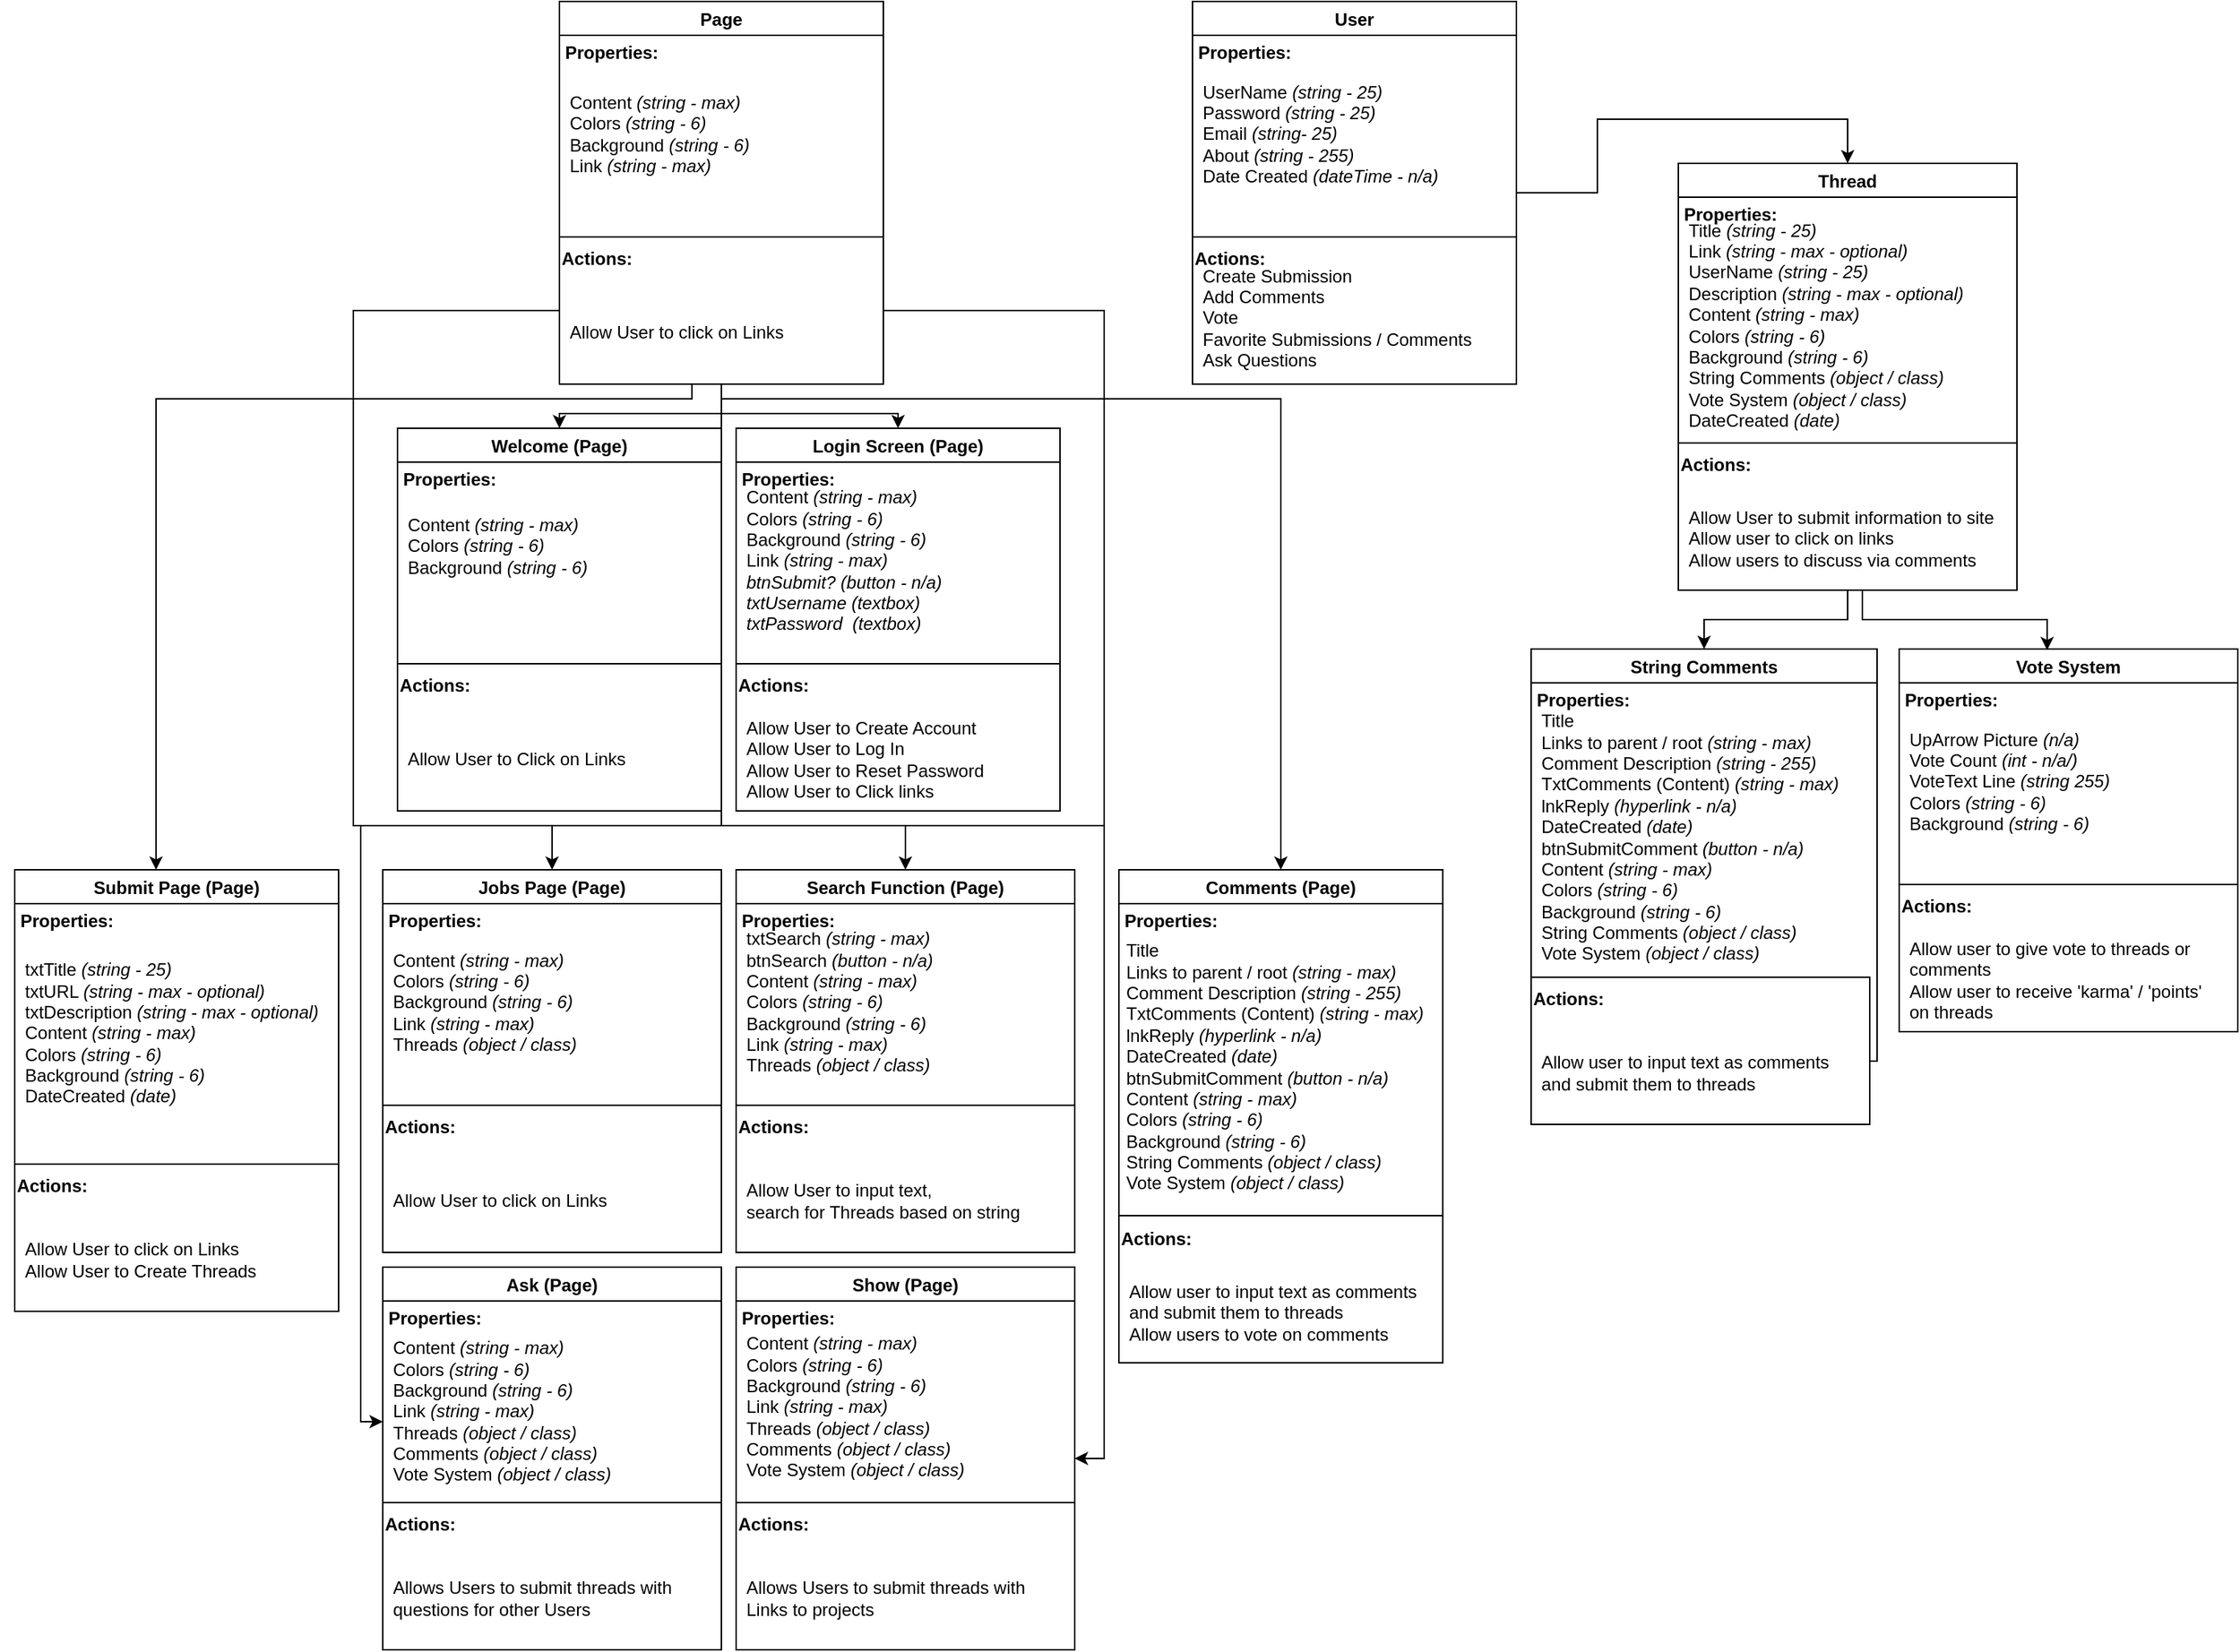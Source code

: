 <mxfile version="20.4.1" type="device"><diagram id="CEX_ewrPlaFSp2KM_Mpm" name="Page-1"><mxGraphModel dx="981" dy="538" grid="1" gridSize="10" guides="1" tooltips="1" connect="1" arrows="1" fold="1" page="1" pageScale="1" pageWidth="850" pageHeight="1100" math="0" shadow="0"><root><mxCell id="0"/><mxCell id="1" parent="0"/><mxCell id="YXh0E1ydnXAvaJM8lBKj-7" value="Welcome (Page)" style="swimlane;" parent="1" vertex="1"><mxGeometry x="330" y="310" width="220" height="260" as="geometry"/></mxCell><mxCell id="YXh0E1ydnXAvaJM8lBKj-8" value="" style="whiteSpace=wrap;html=1;" parent="YXh0E1ydnXAvaJM8lBKj-7" vertex="1"><mxGeometry y="160" width="220" height="100" as="geometry"/></mxCell><mxCell id="YXh0E1ydnXAvaJM8lBKj-9" value="&lt;b&gt;Properties:&lt;/b&gt;" style="text;html=1;align=center;verticalAlign=middle;resizable=0;points=[];autosize=1;strokeColor=none;fillColor=none;" parent="YXh0E1ydnXAvaJM8lBKj-7" vertex="1"><mxGeometry x="-10" y="20" width="90" height="30" as="geometry"/></mxCell><mxCell id="YXh0E1ydnXAvaJM8lBKj-10" value="&lt;b&gt;Actions:&lt;/b&gt;" style="text;html=1;align=center;verticalAlign=middle;resizable=0;points=[];autosize=1;strokeColor=none;fillColor=none;" parent="YXh0E1ydnXAvaJM8lBKj-7" vertex="1"><mxGeometry x="-10" y="160" width="70" height="30" as="geometry"/></mxCell><mxCell id="YXh0E1ydnXAvaJM8lBKj-11" value="&lt;div&gt;Content &lt;i&gt;(string - max)&lt;/i&gt;&lt;br&gt;&lt;/div&gt;&lt;div&gt;Colors &lt;i&gt;(string - 6)&lt;/i&gt;&lt;/div&gt;&lt;div&gt;Background &lt;i&gt;(string - 6)&lt;/i&gt;&lt;/div&gt;" style="text;html=1;align=left;verticalAlign=middle;resizable=0;points=[];autosize=1;strokeColor=none;fillColor=none;" parent="YXh0E1ydnXAvaJM8lBKj-7" vertex="1"><mxGeometry x="5" y="50" width="150" height="60" as="geometry"/></mxCell><mxCell id="YXh0E1ydnXAvaJM8lBKj-12" value="Allow User to Click on Links" style="text;html=1;align=left;verticalAlign=middle;resizable=0;points=[];autosize=1;strokeColor=none;fillColor=none;" parent="YXh0E1ydnXAvaJM8lBKj-7" vertex="1"><mxGeometry x="5" y="210" width="180" height="30" as="geometry"/></mxCell><mxCell id="YXh0E1ydnXAvaJM8lBKj-13" value="Login Screen (Page)" style="swimlane;" parent="1" vertex="1"><mxGeometry x="560" y="310" width="220" height="260" as="geometry"/></mxCell><mxCell id="YXh0E1ydnXAvaJM8lBKj-14" value="" style="whiteSpace=wrap;html=1;" parent="YXh0E1ydnXAvaJM8lBKj-13" vertex="1"><mxGeometry y="160" width="220" height="100" as="geometry"/></mxCell><mxCell id="YXh0E1ydnXAvaJM8lBKj-15" value="&lt;b&gt;Properties:&lt;/b&gt;" style="text;html=1;align=center;verticalAlign=middle;resizable=0;points=[];autosize=1;strokeColor=none;fillColor=none;" parent="YXh0E1ydnXAvaJM8lBKj-13" vertex="1"><mxGeometry x="-10" y="20" width="90" height="30" as="geometry"/></mxCell><mxCell id="YXh0E1ydnXAvaJM8lBKj-16" value="&lt;b&gt;Actions:&lt;/b&gt;" style="text;html=1;align=center;verticalAlign=middle;resizable=0;points=[];autosize=1;strokeColor=none;fillColor=none;" parent="YXh0E1ydnXAvaJM8lBKj-13" vertex="1"><mxGeometry x="-10" y="160" width="70" height="30" as="geometry"/></mxCell><mxCell id="YXh0E1ydnXAvaJM8lBKj-17" value="&lt;div&gt;Content &lt;i&gt;(string - max)&lt;/i&gt;&lt;br&gt;&lt;/div&gt;&lt;div&gt;Colors &lt;i&gt;(string - 6)&lt;/i&gt;&lt;/div&gt;&lt;div&gt;Background &lt;i&gt;(string - 6)&lt;/i&gt;&lt;/div&gt;&lt;div&gt;Link &lt;i&gt;(string - max)&lt;/i&gt;&lt;/div&gt;&lt;div&gt;&lt;i&gt;btnSubmit? (button - n/a)&lt;/i&gt;&lt;/div&gt;&lt;div&gt;&lt;i&gt;txtUsername (textbox)&lt;br&gt;&lt;/i&gt;&lt;/div&gt;&lt;div&gt;&lt;i&gt;txtPassword&amp;nbsp; (textbox)&lt;br&gt;&lt;/i&gt;&lt;/div&gt;" style="text;html=1;align=left;verticalAlign=middle;resizable=0;points=[];autosize=1;strokeColor=none;fillColor=none;" parent="YXh0E1ydnXAvaJM8lBKj-13" vertex="1"><mxGeometry x="5" y="35" width="160" height="110" as="geometry"/></mxCell><mxCell id="YXh0E1ydnXAvaJM8lBKj-18" value="&lt;div&gt;Allow User to Create Account&lt;br&gt;&lt;/div&gt;&lt;div&gt;Allow User to Log In&lt;/div&gt;&lt;div&gt;Allow User to Reset Password&lt;br&gt;&lt;/div&gt;&lt;div&gt;Allow User to Click links&lt;br&gt;&lt;/div&gt;" style="text;html=1;align=left;verticalAlign=middle;resizable=0;points=[];autosize=1;strokeColor=none;fillColor=none;" parent="YXh0E1ydnXAvaJM8lBKj-13" vertex="1"><mxGeometry x="5" y="190" width="190" height="70" as="geometry"/></mxCell><mxCell id="YXh0E1ydnXAvaJM8lBKj-104" style="edgeStyle=orthogonalEdgeStyle;rounded=0;orthogonalLoop=1;jettySize=auto;html=1;entryX=0.5;entryY=0;entryDx=0;entryDy=0;" parent="1" source="YXh0E1ydnXAvaJM8lBKj-19" target="YXh0E1ydnXAvaJM8lBKj-7" edge="1"><mxGeometry relative="1" as="geometry"/></mxCell><mxCell id="YXh0E1ydnXAvaJM8lBKj-111" style="edgeStyle=orthogonalEdgeStyle;rounded=0;orthogonalLoop=1;jettySize=auto;html=1;entryX=1;entryY=0.5;entryDx=0;entryDy=0;" parent="1" source="YXh0E1ydnXAvaJM8lBKj-19" target="YXh0E1ydnXAvaJM8lBKj-94" edge="1"><mxGeometry relative="1" as="geometry"/></mxCell><mxCell id="YXh0E1ydnXAvaJM8lBKj-19" value="Page" style="swimlane;" parent="1" vertex="1"><mxGeometry x="440" y="20" width="220" height="260" as="geometry"/></mxCell><mxCell id="YXh0E1ydnXAvaJM8lBKj-20" value="" style="whiteSpace=wrap;html=1;" parent="YXh0E1ydnXAvaJM8lBKj-19" vertex="1"><mxGeometry y="160" width="220" height="100" as="geometry"/></mxCell><mxCell id="YXh0E1ydnXAvaJM8lBKj-21" value="&lt;b&gt;Properties:&lt;/b&gt;" style="text;html=1;align=center;verticalAlign=middle;resizable=0;points=[];autosize=1;strokeColor=none;fillColor=none;" parent="YXh0E1ydnXAvaJM8lBKj-19" vertex="1"><mxGeometry x="-10" y="20" width="90" height="30" as="geometry"/></mxCell><mxCell id="YXh0E1ydnXAvaJM8lBKj-22" value="&lt;b&gt;Actions:&lt;/b&gt;" style="text;html=1;align=center;verticalAlign=middle;resizable=0;points=[];autosize=1;strokeColor=none;fillColor=none;" parent="YXh0E1ydnXAvaJM8lBKj-19" vertex="1"><mxGeometry x="-10" y="160" width="70" height="30" as="geometry"/></mxCell><mxCell id="YXh0E1ydnXAvaJM8lBKj-23" value="&lt;div&gt;Content &lt;i&gt;(string - max)&lt;/i&gt;&lt;br&gt;&lt;/div&gt;&lt;div&gt;Colors &lt;i&gt;(string - 6)&lt;/i&gt;&lt;/div&gt;&lt;div&gt;Background &lt;i&gt;(string - 6)&lt;/i&gt;&lt;/div&gt;&lt;div&gt;Link &lt;i&gt;(string - max)&lt;/i&gt;&lt;/div&gt;" style="text;html=1;align=left;verticalAlign=middle;resizable=0;points=[];autosize=1;strokeColor=none;fillColor=none;" parent="YXh0E1ydnXAvaJM8lBKj-19" vertex="1"><mxGeometry x="5" y="55" width="150" height="70" as="geometry"/></mxCell><mxCell id="YXh0E1ydnXAvaJM8lBKj-24" value="Allow User to click on Links" style="text;html=1;align=left;verticalAlign=middle;resizable=0;points=[];autosize=1;strokeColor=none;fillColor=none;" parent="YXh0E1ydnXAvaJM8lBKj-19" vertex="1"><mxGeometry x="5" y="210" width="170" height="30" as="geometry"/></mxCell><mxCell id="YXh0E1ydnXAvaJM8lBKj-25" value="Submit Page (Page)" style="swimlane;" parent="1" vertex="1"><mxGeometry x="70" y="610" width="220" height="300" as="geometry"/></mxCell><mxCell id="YXh0E1ydnXAvaJM8lBKj-26" value="" style="whiteSpace=wrap;html=1;" parent="YXh0E1ydnXAvaJM8lBKj-25" vertex="1"><mxGeometry y="200" width="220" height="100" as="geometry"/></mxCell><mxCell id="YXh0E1ydnXAvaJM8lBKj-27" value="&lt;b&gt;Properties:&lt;/b&gt;" style="text;html=1;align=center;verticalAlign=middle;resizable=0;points=[];autosize=1;strokeColor=none;fillColor=none;" parent="YXh0E1ydnXAvaJM8lBKj-25" vertex="1"><mxGeometry x="-10" y="20" width="90" height="30" as="geometry"/></mxCell><mxCell id="YXh0E1ydnXAvaJM8lBKj-28" value="&lt;b&gt;Actions:&lt;/b&gt;" style="text;html=1;align=center;verticalAlign=middle;resizable=0;points=[];autosize=1;strokeColor=none;fillColor=none;" parent="YXh0E1ydnXAvaJM8lBKj-25" vertex="1"><mxGeometry x="-10" y="200" width="70" height="30" as="geometry"/></mxCell><mxCell id="YXh0E1ydnXAvaJM8lBKj-29" value="&lt;div&gt;txtTitle &lt;i&gt;(string - 25)&lt;/i&gt;&lt;br&gt;&lt;/div&gt;&lt;div&gt;txtURL &lt;i&gt;(string - max - optional)&lt;/i&gt;&lt;/div&gt;&lt;div&gt;txtDescription &lt;i&gt;(string - max - optional)&lt;/i&gt;&lt;/div&gt;&lt;div&gt;Content &lt;i&gt;(string - max)&lt;/i&gt;&lt;br&gt;&lt;/div&gt;&lt;div&gt;Colors &lt;i&gt;(string - 6)&lt;/i&gt;&lt;br&gt;&lt;/div&gt;&lt;div&gt;Background &lt;i&gt;(string - 6)&lt;/i&gt;&lt;br&gt;&lt;/div&gt;&lt;div&gt;DateCreated &lt;i&gt;(date)&lt;br&gt;&lt;/i&gt;&lt;/div&gt;" style="text;html=1;align=left;verticalAlign=middle;resizable=0;points=[];autosize=1;strokeColor=none;fillColor=none;" parent="YXh0E1ydnXAvaJM8lBKj-25" vertex="1"><mxGeometry x="5" y="56" width="230" height="110" as="geometry"/></mxCell><mxCell id="YXh0E1ydnXAvaJM8lBKj-30" value="Allow User to click on Links&lt;br&gt;Allow User to Create Threads" style="text;html=1;align=left;verticalAlign=middle;resizable=0;points=[];autosize=1;strokeColor=none;fillColor=none;" parent="YXh0E1ydnXAvaJM8lBKj-25" vertex="1"><mxGeometry x="5" y="245" width="180" height="40" as="geometry"/></mxCell><mxCell id="YXh0E1ydnXAvaJM8lBKj-31" value="Jobs Page (Page)" style="swimlane;" parent="1" vertex="1"><mxGeometry x="320" y="610" width="230" height="260" as="geometry"/></mxCell><mxCell id="YXh0E1ydnXAvaJM8lBKj-32" value="" style="whiteSpace=wrap;html=1;" parent="YXh0E1ydnXAvaJM8lBKj-31" vertex="1"><mxGeometry y="160" width="230" height="100" as="geometry"/></mxCell><mxCell id="YXh0E1ydnXAvaJM8lBKj-33" value="&lt;b&gt;Properties:&lt;/b&gt;" style="text;html=1;align=center;verticalAlign=middle;resizable=0;points=[];autosize=1;strokeColor=none;fillColor=none;" parent="YXh0E1ydnXAvaJM8lBKj-31" vertex="1"><mxGeometry x="-10" y="20" width="90" height="30" as="geometry"/></mxCell><mxCell id="YXh0E1ydnXAvaJM8lBKj-34" value="&lt;b&gt;Actions:&lt;/b&gt;" style="text;html=1;align=center;verticalAlign=middle;resizable=0;points=[];autosize=1;strokeColor=none;fillColor=none;" parent="YXh0E1ydnXAvaJM8lBKj-31" vertex="1"><mxGeometry x="-10" y="160" width="70" height="30" as="geometry"/></mxCell><mxCell id="YXh0E1ydnXAvaJM8lBKj-35" value="&lt;div&gt;Content &lt;i&gt;(string - max)&lt;/i&gt;&lt;br&gt;&lt;/div&gt;&lt;div&gt;Colors &lt;i&gt;(string - 6)&lt;/i&gt;&lt;/div&gt;&lt;div&gt;Background &lt;i&gt;(string - 6)&lt;/i&gt;&lt;/div&gt;&lt;div&gt;Link &lt;i&gt;(string - max)&lt;/i&gt;&lt;/div&gt;&lt;div&gt;Threads&lt;i&gt; (object / class)&lt;br&gt;&lt;/i&gt;&lt;/div&gt;" style="text;html=1;align=left;verticalAlign=middle;resizable=0;points=[];autosize=1;strokeColor=none;fillColor=none;" parent="YXh0E1ydnXAvaJM8lBKj-31" vertex="1"><mxGeometry x="5" y="45" width="150" height="90" as="geometry"/></mxCell><mxCell id="YXh0E1ydnXAvaJM8lBKj-36" value="Allow User to click on Links" style="text;html=1;align=left;verticalAlign=middle;resizable=0;points=[];autosize=1;strokeColor=none;fillColor=none;" parent="YXh0E1ydnXAvaJM8lBKj-31" vertex="1"><mxGeometry x="5" y="210" width="170" height="30" as="geometry"/></mxCell><mxCell id="YXh0E1ydnXAvaJM8lBKj-43" value="Search Function (Page)" style="swimlane;" parent="1" vertex="1"><mxGeometry x="560" y="610" width="230" height="260" as="geometry"/></mxCell><mxCell id="YXh0E1ydnXAvaJM8lBKj-44" value="" style="whiteSpace=wrap;html=1;" parent="YXh0E1ydnXAvaJM8lBKj-43" vertex="1"><mxGeometry y="160" width="230" height="100" as="geometry"/></mxCell><mxCell id="YXh0E1ydnXAvaJM8lBKj-45" value="&lt;b&gt;Properties:&lt;/b&gt;" style="text;html=1;align=center;verticalAlign=middle;resizable=0;points=[];autosize=1;strokeColor=none;fillColor=none;" parent="YXh0E1ydnXAvaJM8lBKj-43" vertex="1"><mxGeometry x="-10" y="20" width="90" height="30" as="geometry"/></mxCell><mxCell id="YXh0E1ydnXAvaJM8lBKj-46" value="&lt;b&gt;Actions:&lt;/b&gt;" style="text;html=1;align=center;verticalAlign=middle;resizable=0;points=[];autosize=1;strokeColor=none;fillColor=none;" parent="YXh0E1ydnXAvaJM8lBKj-43" vertex="1"><mxGeometry x="-10" y="160" width="70" height="30" as="geometry"/></mxCell><mxCell id="YXh0E1ydnXAvaJM8lBKj-47" value="&lt;div&gt;txtSearch &lt;i&gt;(string - max)&lt;/i&gt;&lt;/div&gt;&lt;div&gt;btnSearch &lt;i&gt;(button - n/a)&lt;br&gt;&lt;/i&gt;&lt;/div&gt;&lt;div&gt;Content &lt;i&gt;(string - max)&lt;/i&gt;&lt;br&gt;&lt;/div&gt;&lt;div&gt;Colors &lt;i&gt;(string - 6)&lt;/i&gt;&lt;/div&gt;&lt;div&gt;Background &lt;i&gt;(string - 6)&lt;/i&gt;&lt;/div&gt;&lt;div&gt;Link &lt;i&gt;(string - max)&lt;/i&gt;&lt;/div&gt;&lt;div&gt;Threads&lt;i&gt; (object / class)&lt;br&gt;&lt;/i&gt;&lt;/div&gt;" style="text;html=1;align=left;verticalAlign=middle;resizable=0;points=[];autosize=1;strokeColor=none;fillColor=none;" parent="YXh0E1ydnXAvaJM8lBKj-43" vertex="1"><mxGeometry x="5" y="35" width="150" height="110" as="geometry"/></mxCell><mxCell id="YXh0E1ydnXAvaJM8lBKj-48" value="Allow User to input text, &lt;br&gt; search for Threads based on string" style="text;html=1;align=left;verticalAlign=middle;resizable=0;points=[];autosize=1;strokeColor=none;fillColor=none;" parent="YXh0E1ydnXAvaJM8lBKj-43" vertex="1"><mxGeometry x="5" y="205" width="220" height="40" as="geometry"/></mxCell><mxCell id="YXh0E1ydnXAvaJM8lBKj-101" style="edgeStyle=orthogonalEdgeStyle;rounded=0;orthogonalLoop=1;jettySize=auto;html=1;entryX=0.5;entryY=0;entryDx=0;entryDy=0;" parent="1" source="YXh0E1ydnXAvaJM8lBKj-55" target="YXh0E1ydnXAvaJM8lBKj-67" edge="1"><mxGeometry relative="1" as="geometry"><Array as="points"><mxPoint x="1145" y="150"/><mxPoint x="1145" y="100"/><mxPoint x="1315" y="100"/></Array></mxGeometry></mxCell><mxCell id="YXh0E1ydnXAvaJM8lBKj-55" value="User" style="swimlane;" parent="1" vertex="1"><mxGeometry x="870" y="20" width="220" height="260" as="geometry"/></mxCell><mxCell id="YXh0E1ydnXAvaJM8lBKj-56" value="" style="whiteSpace=wrap;html=1;" parent="YXh0E1ydnXAvaJM8lBKj-55" vertex="1"><mxGeometry y="160" width="220" height="100" as="geometry"/></mxCell><mxCell id="YXh0E1ydnXAvaJM8lBKj-57" value="&lt;b&gt;Properties:&lt;/b&gt;" style="text;html=1;align=center;verticalAlign=middle;resizable=0;points=[];autosize=1;strokeColor=none;fillColor=none;" parent="YXh0E1ydnXAvaJM8lBKj-55" vertex="1"><mxGeometry x="-10" y="20" width="90" height="30" as="geometry"/></mxCell><mxCell id="YXh0E1ydnXAvaJM8lBKj-58" value="&lt;b&gt;Actions:&lt;/b&gt;" style="text;html=1;align=center;verticalAlign=middle;resizable=0;points=[];autosize=1;strokeColor=none;fillColor=none;" parent="YXh0E1ydnXAvaJM8lBKj-55" vertex="1"><mxGeometry x="-10" y="160" width="70" height="30" as="geometry"/></mxCell><mxCell id="YXh0E1ydnXAvaJM8lBKj-59" value="&lt;div&gt;UserName &lt;i&gt;(string - 25)&lt;/i&gt;&lt;br&gt;&lt;/div&gt;&lt;div&gt;Password &lt;i&gt;(string - 25)&lt;/i&gt;&lt;/div&gt;&lt;div&gt;Email &lt;i&gt;(string- 25)&lt;br&gt;&lt;/i&gt;&lt;/div&gt;&lt;div&gt;About &lt;i&gt;(string - 255)&lt;/i&gt;&lt;br&gt;&lt;/div&gt;&lt;div&gt;Date Created &lt;i&gt;(dateTime - n/a)&lt;/i&gt;&lt;br&gt;&lt;/div&gt;" style="text;html=1;align=left;verticalAlign=middle;resizable=0;points=[];autosize=1;strokeColor=none;fillColor=none;" parent="YXh0E1ydnXAvaJM8lBKj-55" vertex="1"><mxGeometry x="5" y="45" width="190" height="90" as="geometry"/></mxCell><mxCell id="YXh0E1ydnXAvaJM8lBKj-60" value="&lt;div&gt;Create Submission&lt;/div&gt;&lt;div&gt;Add Comments&lt;/div&gt;&lt;div&gt;Vote&lt;/div&gt;&lt;div&gt;Favorite Submissions / Comments&lt;/div&gt;&lt;div&gt;Ask Questions&lt;br&gt;&lt;/div&gt;" style="text;html=1;align=left;verticalAlign=middle;resizable=0;points=[];autosize=1;strokeColor=none;fillColor=none;" parent="YXh0E1ydnXAvaJM8lBKj-55" vertex="1"><mxGeometry x="5" y="170" width="210" height="90" as="geometry"/></mxCell><mxCell id="YXh0E1ydnXAvaJM8lBKj-61" value="Comments (Page)" style="swimlane;" parent="1" vertex="1"><mxGeometry x="820" y="610" width="220" height="330" as="geometry"/></mxCell><mxCell id="YXh0E1ydnXAvaJM8lBKj-62" value="" style="whiteSpace=wrap;html=1;" parent="YXh0E1ydnXAvaJM8lBKj-61" vertex="1"><mxGeometry y="235" width="220" height="100" as="geometry"/></mxCell><mxCell id="YXh0E1ydnXAvaJM8lBKj-63" value="&lt;b&gt;Properties:&lt;/b&gt;" style="text;html=1;align=center;verticalAlign=middle;resizable=0;points=[];autosize=1;strokeColor=none;fillColor=none;" parent="YXh0E1ydnXAvaJM8lBKj-61" vertex="1"><mxGeometry x="-10" y="20" width="90" height="30" as="geometry"/></mxCell><mxCell id="YXh0E1ydnXAvaJM8lBKj-64" value="&lt;b&gt;Actions:&lt;/b&gt;" style="text;html=1;align=center;verticalAlign=middle;resizable=0;points=[];autosize=1;strokeColor=none;fillColor=none;" parent="YXh0E1ydnXAvaJM8lBKj-61" vertex="1"><mxGeometry x="-10" y="236" width="70" height="30" as="geometry"/></mxCell><mxCell id="YXh0E1ydnXAvaJM8lBKj-65" value="&lt;div&gt;Title&lt;/div&gt;&lt;div&gt;Links to parent / root &lt;i&gt;(string - max)&lt;/i&gt;&lt;/div&gt;&lt;div&gt;Comment Description &lt;i&gt;(string - 255)&lt;br&gt;&lt;/i&gt;&lt;/div&gt;&lt;div&gt;TxtComments (Content) &lt;i&gt;(string - max)&lt;/i&gt;&lt;/div&gt;&lt;div&gt;lnkReply &lt;i&gt;(hyperlink - n/a)&lt;/i&gt;&lt;/div&gt;&lt;div&gt;DateCreated &lt;i&gt;(date)&lt;/i&gt;&lt;/div&gt;&lt;div&gt;btnSubmitComment &lt;i&gt;(button - n/a)&lt;/i&gt;&lt;/div&gt;&lt;div&gt;Content&lt;i&gt; (string - max)&lt;/i&gt;&lt;/div&gt;&lt;div&gt;Colors &lt;i&gt;(string - 6)&lt;/i&gt;&lt;/div&gt;&lt;div&gt;Background &lt;i&gt;(string - 6)&lt;/i&gt;&lt;br&gt;&lt;/div&gt;&lt;div&gt;String Comments &lt;i&gt;(object / class)&lt;/i&gt;&lt;/div&gt;&lt;div&gt;Vote System&lt;i&gt; (object / class)&lt;/i&gt;&lt;/div&gt;" style="text;html=1;align=left;verticalAlign=middle;resizable=0;points=[];autosize=1;strokeColor=none;fillColor=none;" parent="YXh0E1ydnXAvaJM8lBKj-61" vertex="1"><mxGeometry x="2.5" y="39" width="230" height="190" as="geometry"/></mxCell><mxCell id="YXh0E1ydnXAvaJM8lBKj-66" value="Allow user to input text as comments&lt;br&gt;&lt;div&gt;and submit them to threads&lt;/div&gt;&lt;div&gt;Allow users to vote on comments&lt;br&gt;&lt;/div&gt;" style="text;html=1;align=left;verticalAlign=middle;resizable=0;points=[];autosize=1;strokeColor=none;fillColor=none;" parent="YXh0E1ydnXAvaJM8lBKj-61" vertex="1"><mxGeometry x="5" y="271" width="220" height="60" as="geometry"/></mxCell><mxCell id="YXh0E1ydnXAvaJM8lBKj-102" style="edgeStyle=orthogonalEdgeStyle;rounded=0;orthogonalLoop=1;jettySize=auto;html=1;entryX=0.5;entryY=0;entryDx=0;entryDy=0;" parent="1" source="YXh0E1ydnXAvaJM8lBKj-67" target="YXh0E1ydnXAvaJM8lBKj-81" edge="1"><mxGeometry relative="1" as="geometry"/></mxCell><mxCell id="YXh0E1ydnXAvaJM8lBKj-67" value="Thread" style="swimlane;" parent="1" vertex="1"><mxGeometry x="1200" y="130" width="230" height="290" as="geometry"/></mxCell><mxCell id="YXh0E1ydnXAvaJM8lBKj-68" value="" style="whiteSpace=wrap;html=1;" parent="YXh0E1ydnXAvaJM8lBKj-67" vertex="1"><mxGeometry y="190" width="230" height="100" as="geometry"/></mxCell><mxCell id="YXh0E1ydnXAvaJM8lBKj-69" value="&lt;b&gt;Properties:&lt;/b&gt;" style="text;html=1;align=center;verticalAlign=middle;resizable=0;points=[];autosize=1;strokeColor=none;fillColor=none;" parent="YXh0E1ydnXAvaJM8lBKj-67" vertex="1"><mxGeometry x="-10" y="20" width="90" height="30" as="geometry"/></mxCell><mxCell id="YXh0E1ydnXAvaJM8lBKj-70" value="&lt;b&gt;Actions:&lt;/b&gt;" style="text;html=1;align=center;verticalAlign=middle;resizable=0;points=[];autosize=1;strokeColor=none;fillColor=none;" parent="YXh0E1ydnXAvaJM8lBKj-67" vertex="1"><mxGeometry x="-10" y="190" width="70" height="30" as="geometry"/></mxCell><mxCell id="YXh0E1ydnXAvaJM8lBKj-71" value="&lt;div&gt;Title &lt;i&gt;(string - 25)&lt;/i&gt;&lt;br&gt;&lt;/div&gt;&lt;div&gt;Link &lt;i&gt;(string - max - optional)&lt;/i&gt;&lt;/div&gt;&lt;div&gt;UserName &lt;i&gt;(string - 25)&lt;br&gt;&lt;/i&gt;&lt;/div&gt;&lt;div&gt;Description &lt;i&gt;(string - max - optional)&lt;/i&gt;&lt;/div&gt;&lt;div&gt;Content &lt;i&gt;(string - max)&lt;/i&gt;&lt;br&gt;&lt;/div&gt;&lt;div&gt;Colors &lt;i&gt;(string - 6)&lt;/i&gt;&lt;br&gt;&lt;/div&gt;&lt;div&gt;Background &lt;i&gt;(string - 6)&lt;/i&gt;&lt;br&gt;&lt;/div&gt;&lt;div&gt;String Comments &lt;i&gt;(object / class)&lt;/i&gt;&lt;br&gt;&lt;/div&gt;&lt;div&gt;Vote System &lt;i&gt;(object / class)&lt;/i&gt;&lt;/div&gt;&lt;div&gt;DateCreated &lt;i&gt;(date)&lt;br&gt;&lt;/i&gt;&lt;/div&gt;" style="text;html=1;align=left;verticalAlign=middle;resizable=0;points=[];autosize=1;strokeColor=none;fillColor=none;spacing=2;spacingBottom=0;" parent="YXh0E1ydnXAvaJM8lBKj-67" vertex="1"><mxGeometry x="5" y="30" width="220" height="160" as="geometry"/></mxCell><mxCell id="YXh0E1ydnXAvaJM8lBKj-72" value="&lt;div&gt;Allow User to submit information to site&lt;/div&gt;&lt;div&gt;Allow user to click on links&lt;/div&gt;&lt;div&gt;Allow users to discuss via comments&lt;br&gt;&lt;/div&gt;" style="text;html=1;align=left;verticalAlign=middle;resizable=0;points=[];autosize=1;strokeColor=none;fillColor=none;" parent="YXh0E1ydnXAvaJM8lBKj-67" vertex="1"><mxGeometry x="5" y="225" width="240" height="60" as="geometry"/></mxCell><mxCell id="YXh0E1ydnXAvaJM8lBKj-75" value="Vote System" style="swimlane;" parent="1" vertex="1"><mxGeometry x="1350" y="460" width="230" height="260" as="geometry"/></mxCell><mxCell id="YXh0E1ydnXAvaJM8lBKj-76" value="" style="whiteSpace=wrap;html=1;" parent="YXh0E1ydnXAvaJM8lBKj-75" vertex="1"><mxGeometry y="160" width="230" height="100" as="geometry"/></mxCell><mxCell id="YXh0E1ydnXAvaJM8lBKj-77" value="&lt;b&gt;Properties:&lt;/b&gt;" style="text;html=1;align=center;verticalAlign=middle;resizable=0;points=[];autosize=1;strokeColor=none;fillColor=none;" parent="YXh0E1ydnXAvaJM8lBKj-75" vertex="1"><mxGeometry x="-10" y="20" width="90" height="30" as="geometry"/></mxCell><mxCell id="YXh0E1ydnXAvaJM8lBKj-78" value="&lt;b&gt;Actions:&lt;/b&gt;" style="text;html=1;align=center;verticalAlign=middle;resizable=0;points=[];autosize=1;strokeColor=none;fillColor=none;" parent="YXh0E1ydnXAvaJM8lBKj-75" vertex="1"><mxGeometry x="-10" y="160" width="70" height="30" as="geometry"/></mxCell><mxCell id="YXh0E1ydnXAvaJM8lBKj-79" value="&lt;div&gt;UpArrow Picture &lt;i&gt;(n/a)&lt;/i&gt;&lt;br&gt;&lt;/div&gt;&lt;div&gt;Vote Count &lt;i&gt;(int - n/a/)&lt;/i&gt;&lt;br&gt;&lt;/div&gt;&lt;div&gt;VoteText Line &lt;i&gt;(string 255)&lt;/i&gt;&lt;/div&gt;&lt;div&gt;Colors &lt;i&gt;(string - 6)&lt;/i&gt;&lt;/div&gt;&lt;div&gt;Background &lt;i&gt;(string - 6)&lt;/i&gt;&lt;br&gt;&lt;/div&gt;" style="text;html=1;align=left;verticalAlign=middle;resizable=0;points=[];autosize=1;strokeColor=none;fillColor=none;" parent="YXh0E1ydnXAvaJM8lBKj-75" vertex="1"><mxGeometry x="5" y="45" width="160" height="90" as="geometry"/></mxCell><mxCell id="YXh0E1ydnXAvaJM8lBKj-80" value="Allow user to give vote to threads or&lt;br&gt;&lt;div&gt;comments&lt;/div&gt;&lt;div&gt;Allow user to receive 'karma' / 'points'&lt;br&gt;on threads&lt;br&gt;&lt;/div&gt;" style="text;html=1;align=left;verticalAlign=middle;resizable=0;points=[];autosize=1;strokeColor=none;fillColor=none;" parent="YXh0E1ydnXAvaJM8lBKj-75" vertex="1"><mxGeometry x="5" y="190" width="220" height="70" as="geometry"/></mxCell><mxCell id="YXh0E1ydnXAvaJM8lBKj-81" value="String Comments" style="swimlane;" parent="1" vertex="1"><mxGeometry x="1100" y="460" width="235" height="280" as="geometry"/></mxCell><mxCell id="YXh0E1ydnXAvaJM8lBKj-82" value="" style="whiteSpace=wrap;html=1;" parent="YXh0E1ydnXAvaJM8lBKj-81" vertex="1"><mxGeometry y="223" width="230" height="100" as="geometry"/></mxCell><mxCell id="YXh0E1ydnXAvaJM8lBKj-83" value="&lt;b&gt;Properties:&lt;/b&gt;" style="text;html=1;align=center;verticalAlign=middle;resizable=0;points=[];autosize=1;strokeColor=none;fillColor=none;" parent="YXh0E1ydnXAvaJM8lBKj-81" vertex="1"><mxGeometry x="-10" y="20" width="90" height="30" as="geometry"/></mxCell><mxCell id="YXh0E1ydnXAvaJM8lBKj-84" value="&lt;b&gt;Actions:&lt;/b&gt;" style="text;html=1;align=center;verticalAlign=middle;resizable=0;points=[];autosize=1;strokeColor=none;fillColor=none;" parent="YXh0E1ydnXAvaJM8lBKj-81" vertex="1"><mxGeometry x="-10" y="223" width="70" height="30" as="geometry"/></mxCell><mxCell id="YXh0E1ydnXAvaJM8lBKj-85" value="&lt;div&gt;Title&lt;/div&gt;&lt;div&gt;Links to parent / root &lt;i&gt;(string - max)&lt;/i&gt;&lt;/div&gt;&lt;div&gt;Comment Description &lt;i&gt;(string - 255)&lt;br&gt;&lt;/i&gt;&lt;/div&gt;&lt;div&gt;TxtComments (Content) &lt;i&gt;(string - max)&lt;/i&gt;&lt;/div&gt;&lt;div&gt;lnkReply &lt;i&gt;(hyperlink - n/a)&lt;/i&gt;&lt;/div&gt;&lt;div&gt;DateCreated &lt;i&gt;(date)&lt;/i&gt;&lt;/div&gt;&lt;div&gt;btnSubmitComment &lt;i&gt;(button - n/a)&lt;/i&gt;&lt;/div&gt;&lt;div&gt;Content&lt;i&gt; (string - max)&lt;/i&gt;&lt;/div&gt;&lt;div&gt;Colors &lt;i&gt;(string - 6)&lt;/i&gt;&lt;/div&gt;&lt;div&gt;Background &lt;i&gt;(string - 6)&lt;/i&gt;&lt;br&gt;&lt;/div&gt;&lt;div&gt;String Comments &lt;i&gt;(object / class)&lt;/i&gt;&lt;/div&gt;&lt;div&gt;Vote System&lt;i&gt; (object / class)&lt;/i&gt;&lt;/div&gt;" style="text;html=1;align=left;verticalAlign=middle;resizable=0;points=[];autosize=1;strokeColor=none;fillColor=none;" parent="YXh0E1ydnXAvaJM8lBKj-81" vertex="1"><mxGeometry x="5" y="33" width="230" height="190" as="geometry"/></mxCell><mxCell id="YXh0E1ydnXAvaJM8lBKj-86" value="Allow user to input text as comments&lt;br&gt;and submit them to threads" style="text;html=1;align=left;verticalAlign=middle;resizable=0;points=[];autosize=1;strokeColor=none;fillColor=none;" parent="YXh0E1ydnXAvaJM8lBKj-81" vertex="1"><mxGeometry x="5" y="268" width="220" height="40" as="geometry"/></mxCell><mxCell id="YXh0E1ydnXAvaJM8lBKj-88" value="Ask (Page)" style="swimlane;" parent="1" vertex="1"><mxGeometry x="320" y="880" width="230" height="260" as="geometry"/></mxCell><mxCell id="YXh0E1ydnXAvaJM8lBKj-89" value="" style="whiteSpace=wrap;html=1;" parent="YXh0E1ydnXAvaJM8lBKj-88" vertex="1"><mxGeometry y="160" width="230" height="100" as="geometry"/></mxCell><mxCell id="YXh0E1ydnXAvaJM8lBKj-90" value="&lt;b&gt;Properties:&lt;/b&gt;" style="text;html=1;align=center;verticalAlign=middle;resizable=0;points=[];autosize=1;strokeColor=none;fillColor=none;" parent="YXh0E1ydnXAvaJM8lBKj-88" vertex="1"><mxGeometry x="-10" y="20" width="90" height="30" as="geometry"/></mxCell><mxCell id="YXh0E1ydnXAvaJM8lBKj-91" value="&lt;b&gt;Actions:&lt;/b&gt;" style="text;html=1;align=center;verticalAlign=middle;resizable=0;points=[];autosize=1;strokeColor=none;fillColor=none;" parent="YXh0E1ydnXAvaJM8lBKj-88" vertex="1"><mxGeometry x="-10" y="160" width="70" height="30" as="geometry"/></mxCell><mxCell id="YXh0E1ydnXAvaJM8lBKj-92" value="&lt;div&gt;Content &lt;i&gt;(string - max)&lt;/i&gt;&lt;br&gt;&lt;/div&gt;&lt;div&gt;Colors &lt;i&gt;(string - 6)&lt;/i&gt;&lt;/div&gt;&lt;div&gt;Background &lt;i&gt;(string - 6)&lt;/i&gt;&lt;/div&gt;&lt;div&gt;Link &lt;i&gt;(string - max)&lt;/i&gt;&lt;/div&gt;&lt;div&gt;Threads &lt;i&gt;(object / class)&lt;/i&gt;&lt;br&gt;&lt;/div&gt;&lt;div&gt;Comments &lt;i&gt;(object / class)&lt;/i&gt;&lt;br&gt;&lt;/div&gt;&lt;div&gt;Vote System &lt;i&gt;(object / class)&lt;/i&gt;&lt;br&gt;&lt;/div&gt;" style="text;html=1;align=left;verticalAlign=middle;resizable=0;points=[];autosize=1;strokeColor=none;fillColor=none;" parent="YXh0E1ydnXAvaJM8lBKj-88" vertex="1"><mxGeometry x="5" y="43" width="170" height="110" as="geometry"/></mxCell><mxCell id="YXh0E1ydnXAvaJM8lBKj-93" value="Allows Users to submit threads with&lt;br&gt;questions for other Users" style="text;html=1;align=left;verticalAlign=middle;resizable=0;points=[];autosize=1;strokeColor=none;fillColor=none;" parent="YXh0E1ydnXAvaJM8lBKj-88" vertex="1"><mxGeometry x="5" y="205" width="220" height="40" as="geometry"/></mxCell><mxCell id="YXh0E1ydnXAvaJM8lBKj-94" value="Show (Page)" style="swimlane;" parent="1" vertex="1"><mxGeometry x="560" y="880" width="230" height="260" as="geometry"/></mxCell><mxCell id="YXh0E1ydnXAvaJM8lBKj-95" value="" style="whiteSpace=wrap;html=1;" parent="YXh0E1ydnXAvaJM8lBKj-94" vertex="1"><mxGeometry y="160" width="230" height="100" as="geometry"/></mxCell><mxCell id="YXh0E1ydnXAvaJM8lBKj-96" value="&lt;b&gt;Properties:&lt;/b&gt;" style="text;html=1;align=center;verticalAlign=middle;resizable=0;points=[];autosize=1;strokeColor=none;fillColor=none;" parent="YXh0E1ydnXAvaJM8lBKj-94" vertex="1"><mxGeometry x="-10" y="20" width="90" height="30" as="geometry"/></mxCell><mxCell id="YXh0E1ydnXAvaJM8lBKj-97" value="&lt;b&gt;Actions:&lt;/b&gt;" style="text;html=1;align=center;verticalAlign=middle;resizable=0;points=[];autosize=1;strokeColor=none;fillColor=none;" parent="YXh0E1ydnXAvaJM8lBKj-94" vertex="1"><mxGeometry x="-10" y="160" width="70" height="30" as="geometry"/></mxCell><mxCell id="YXh0E1ydnXAvaJM8lBKj-99" value="Allows Users to submit threads with&lt;br&gt;Links to projects" style="text;html=1;align=left;verticalAlign=middle;resizable=0;points=[];autosize=1;strokeColor=none;fillColor=none;" parent="YXh0E1ydnXAvaJM8lBKj-94" vertex="1"><mxGeometry x="5" y="205" width="220" height="40" as="geometry"/></mxCell><mxCell id="YXh0E1ydnXAvaJM8lBKj-100" value="&lt;div&gt;Content &lt;i&gt;(string - max)&lt;/i&gt;&lt;br&gt;&lt;/div&gt;&lt;div&gt;Colors &lt;i&gt;(string - 6)&lt;/i&gt;&lt;/div&gt;&lt;div&gt;Background &lt;i&gt;(string - 6)&lt;/i&gt;&lt;/div&gt;&lt;div&gt;Link &lt;i&gt;(string - max)&lt;/i&gt;&lt;/div&gt;&lt;div&gt;Threads &lt;i&gt;(object / class)&lt;/i&gt;&lt;br&gt;&lt;/div&gt;&lt;div&gt;Comments &lt;i&gt;(object / class)&lt;/i&gt;&lt;br&gt;&lt;/div&gt;&lt;div&gt;Vote System &lt;i&gt;(object / class)&lt;/i&gt;&lt;br&gt;&lt;/div&gt;" style="text;html=1;align=left;verticalAlign=middle;resizable=0;points=[];autosize=1;strokeColor=none;fillColor=none;" parent="YXh0E1ydnXAvaJM8lBKj-94" vertex="1"><mxGeometry x="5" y="40" width="170" height="110" as="geometry"/></mxCell><mxCell id="YXh0E1ydnXAvaJM8lBKj-103" style="edgeStyle=orthogonalEdgeStyle;rounded=0;orthogonalLoop=1;jettySize=auto;html=1;entryX=0.437;entryY=0.003;entryDx=0;entryDy=0;entryPerimeter=0;" parent="1" target="YXh0E1ydnXAvaJM8lBKj-75" edge="1"><mxGeometry relative="1" as="geometry"><mxPoint x="1325" y="420" as="sourcePoint"/><Array as="points"><mxPoint x="1325" y="440"/><mxPoint x="1451" y="440"/></Array></mxGeometry></mxCell><mxCell id="YXh0E1ydnXAvaJM8lBKj-105" style="edgeStyle=orthogonalEdgeStyle;rounded=0;orthogonalLoop=1;jettySize=auto;html=1;" parent="1" source="YXh0E1ydnXAvaJM8lBKj-20" target="YXh0E1ydnXAvaJM8lBKj-13" edge="1"><mxGeometry relative="1" as="geometry"/></mxCell><mxCell id="YXh0E1ydnXAvaJM8lBKj-106" style="edgeStyle=orthogonalEdgeStyle;rounded=0;orthogonalLoop=1;jettySize=auto;html=1;" parent="1" target="YXh0E1ydnXAvaJM8lBKj-25" edge="1"><mxGeometry relative="1" as="geometry"><mxPoint x="530" y="280" as="sourcePoint"/><Array as="points"><mxPoint x="530" y="290"/><mxPoint x="166" y="290"/></Array></mxGeometry></mxCell><mxCell id="YXh0E1ydnXAvaJM8lBKj-107" style="edgeStyle=orthogonalEdgeStyle;rounded=0;orthogonalLoop=1;jettySize=auto;html=1;" parent="1" source="YXh0E1ydnXAvaJM8lBKj-20" target="YXh0E1ydnXAvaJM8lBKj-61" edge="1"><mxGeometry relative="1" as="geometry"><Array as="points"><mxPoint x="550" y="290"/><mxPoint x="930" y="290"/></Array></mxGeometry></mxCell><mxCell id="YXh0E1ydnXAvaJM8lBKj-108" style="edgeStyle=orthogonalEdgeStyle;rounded=0;orthogonalLoop=1;jettySize=auto;html=1;entryX=0.5;entryY=0;entryDx=0;entryDy=0;" parent="1" source="YXh0E1ydnXAvaJM8lBKj-20" target="YXh0E1ydnXAvaJM8lBKj-31" edge="1"><mxGeometry relative="1" as="geometry"><Array as="points"><mxPoint x="300" y="230"/><mxPoint x="300" y="580"/><mxPoint x="435" y="580"/></Array></mxGeometry></mxCell><mxCell id="YXh0E1ydnXAvaJM8lBKj-109" style="edgeStyle=orthogonalEdgeStyle;rounded=0;orthogonalLoop=1;jettySize=auto;html=1;" parent="1" source="YXh0E1ydnXAvaJM8lBKj-20" target="YXh0E1ydnXAvaJM8lBKj-43" edge="1"><mxGeometry relative="1" as="geometry"><Array as="points"><mxPoint x="810" y="230"/><mxPoint x="810" y="580"/><mxPoint x="675" y="580"/></Array></mxGeometry></mxCell><mxCell id="YXh0E1ydnXAvaJM8lBKj-110" style="edgeStyle=orthogonalEdgeStyle;rounded=0;orthogonalLoop=1;jettySize=auto;html=1;" parent="1" source="YXh0E1ydnXAvaJM8lBKj-20" edge="1"><mxGeometry relative="1" as="geometry"><mxPoint x="320" y="985" as="targetPoint"/><Array as="points"><mxPoint x="550" y="580"/><mxPoint x="305" y="580"/><mxPoint x="305" y="985"/></Array></mxGeometry></mxCell></root></mxGraphModel></diagram></mxfile>